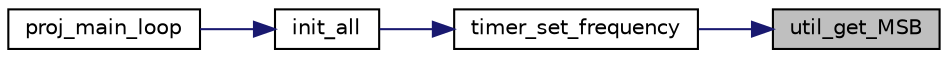digraph "util_get_MSB"
{
 // LATEX_PDF_SIZE
  edge [fontname="Helvetica",fontsize="10",labelfontname="Helvetica",labelfontsize="10"];
  node [fontname="Helvetica",fontsize="10",shape=record];
  rankdir="RL";
  Node1 [label="util_get_MSB",height=0.2,width=0.4,color="black", fillcolor="grey75", style="filled", fontcolor="black",tooltip=" "];
  Node1 -> Node2 [dir="back",color="midnightblue",fontsize="10",style="solid",fontname="Helvetica"];
  Node2 [label="timer_set_frequency",height=0.2,width=0.4,color="black", fillcolor="white", style="filled",URL="$timer_8c.html#af2c04fa8e97ffa748fd3f612886a92a7",tooltip="Changes the operating frequency of a timer."];
  Node2 -> Node3 [dir="back",color="midnightblue",fontsize="10",style="solid",fontname="Helvetica"];
  Node3 [label="init_all",height=0.2,width=0.4,color="black", fillcolor="white", style="filled",URL="$manager_8c.html#a832d39f5c041bf59c16063e0c4bf210b",tooltip="Simultaniously intializes all the sprites, video card, RTC (real-time clock) and calls subscribe_ints..."];
  Node3 -> Node4 [dir="back",color="midnightblue",fontsize="10",style="solid",fontname="Helvetica"];
  Node4 [label="proj_main_loop",height=0.2,width=0.4,color="black", fillcolor="white", style="filled",URL="$proj_8c.html#ad290208c74ef25eb347d1d96a390cd66",tooltip=" "];
}
